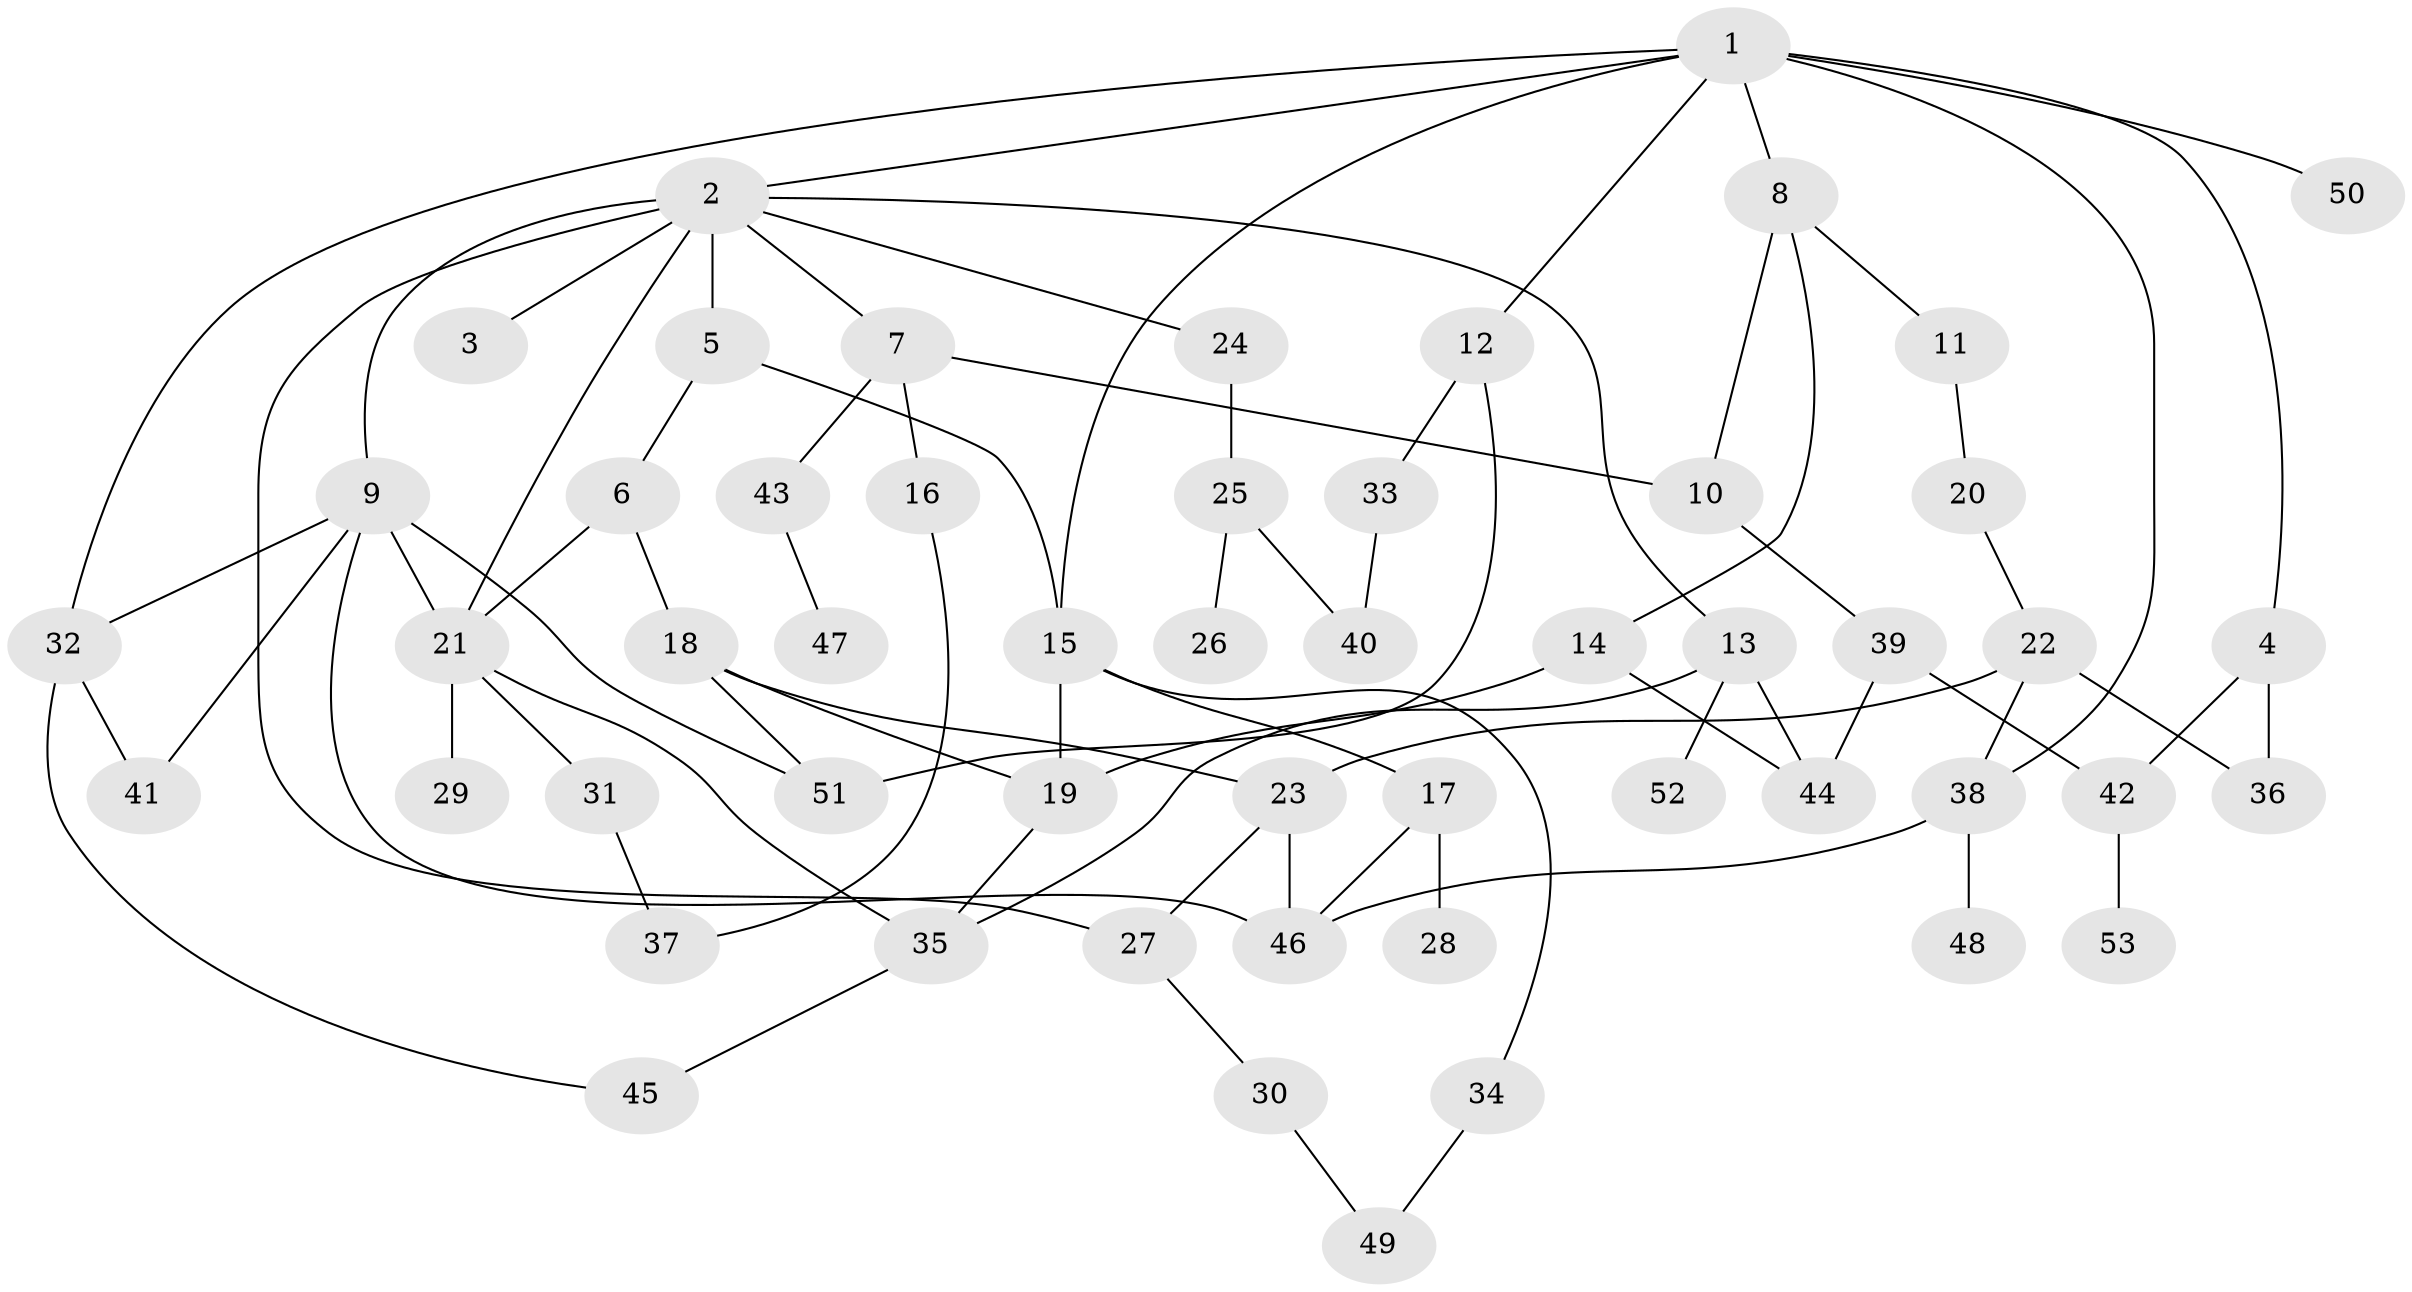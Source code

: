 // Generated by graph-tools (version 1.1) at 2025/10/02/27/25 16:10:53]
// undirected, 53 vertices, 78 edges
graph export_dot {
graph [start="1"]
  node [color=gray90,style=filled];
  1;
  2;
  3;
  4;
  5;
  6;
  7;
  8;
  9;
  10;
  11;
  12;
  13;
  14;
  15;
  16;
  17;
  18;
  19;
  20;
  21;
  22;
  23;
  24;
  25;
  26;
  27;
  28;
  29;
  30;
  31;
  32;
  33;
  34;
  35;
  36;
  37;
  38;
  39;
  40;
  41;
  42;
  43;
  44;
  45;
  46;
  47;
  48;
  49;
  50;
  51;
  52;
  53;
  1 -- 2;
  1 -- 4;
  1 -- 8;
  1 -- 12;
  1 -- 38;
  1 -- 50;
  1 -- 32;
  1 -- 15;
  2 -- 3;
  2 -- 5;
  2 -- 7;
  2 -- 9;
  2 -- 13;
  2 -- 24;
  2 -- 27;
  2 -- 21;
  4 -- 36;
  4 -- 42;
  5 -- 6;
  5 -- 15;
  6 -- 18;
  6 -- 21;
  7 -- 16;
  7 -- 43;
  7 -- 10;
  8 -- 10;
  8 -- 11;
  8 -- 14;
  9 -- 32;
  9 -- 41;
  9 -- 46;
  9 -- 51;
  9 -- 21;
  10 -- 39;
  11 -- 20;
  12 -- 33;
  12 -- 51;
  13 -- 44;
  13 -- 52;
  13 -- 35;
  14 -- 19;
  14 -- 44;
  15 -- 17;
  15 -- 19;
  15 -- 34;
  16 -- 37;
  17 -- 28;
  17 -- 46;
  18 -- 51;
  18 -- 23;
  18 -- 19;
  19 -- 35;
  20 -- 22;
  21 -- 29;
  21 -- 31;
  21 -- 35;
  22 -- 23;
  22 -- 38;
  22 -- 36;
  23 -- 27;
  23 -- 46;
  24 -- 25;
  25 -- 26;
  25 -- 40;
  27 -- 30;
  30 -- 49;
  31 -- 37;
  32 -- 45;
  32 -- 41;
  33 -- 40;
  34 -- 49;
  35 -- 45;
  38 -- 48;
  38 -- 46;
  39 -- 42;
  39 -- 44;
  42 -- 53;
  43 -- 47;
}
